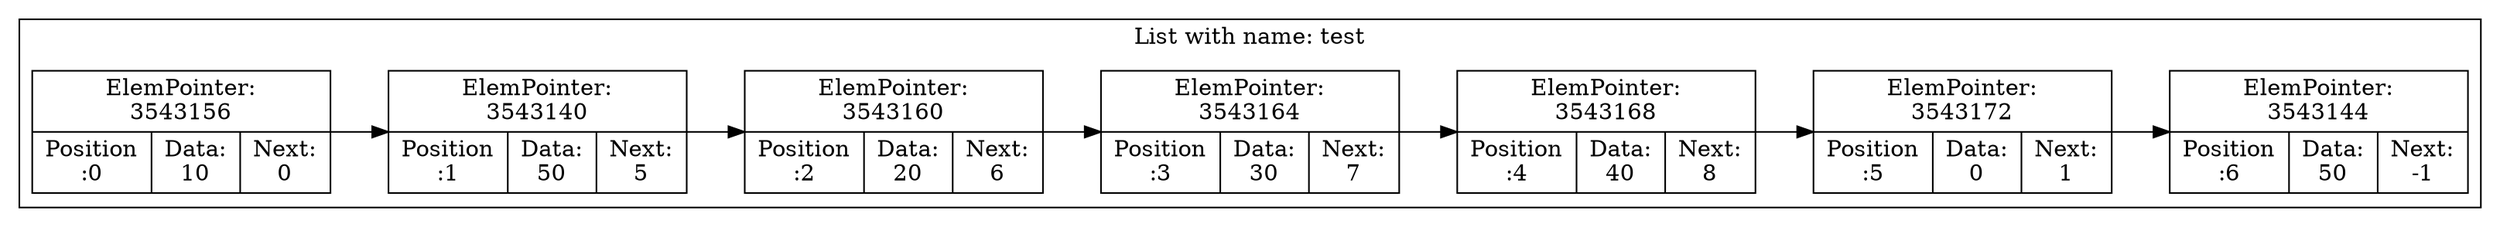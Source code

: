 digraph G{
rankdir=LR;
subgraph clusterlist {
0 [shape=record, label="ElemPointer:\n3543156 | {Position\n:0 | Data:\n10 | Next:\n0}"];
0->1
1 [shape=record, label="ElemPointer:\n3543140 | {Position\n:1 | Data:\n50 | Next:\n5}"];
1->2
2 [shape=record, label="ElemPointer:\n3543160 | {Position\n:2 | Data:\n20 | Next:\n6}"];
2->3
3 [shape=record, label="ElemPointer:\n3543164 | {Position\n:3 | Data:\n30 | Next:\n7}"];
3->4
4 [shape=record, label="ElemPointer:\n3543168 | {Position\n:4 | Data:\n40 | Next:\n8}"];
4->5
5 [shape=record, label="ElemPointer:\n3543172 | {Position\n:5 | Data:\n0 | Next:\n1}"];
5->6
6 [shape=record, label="ElemPointer:\n3543144 | {Position\n:6 | Data:\n50 | Next:\n-1}"];
label = "List with name: test"}
}
